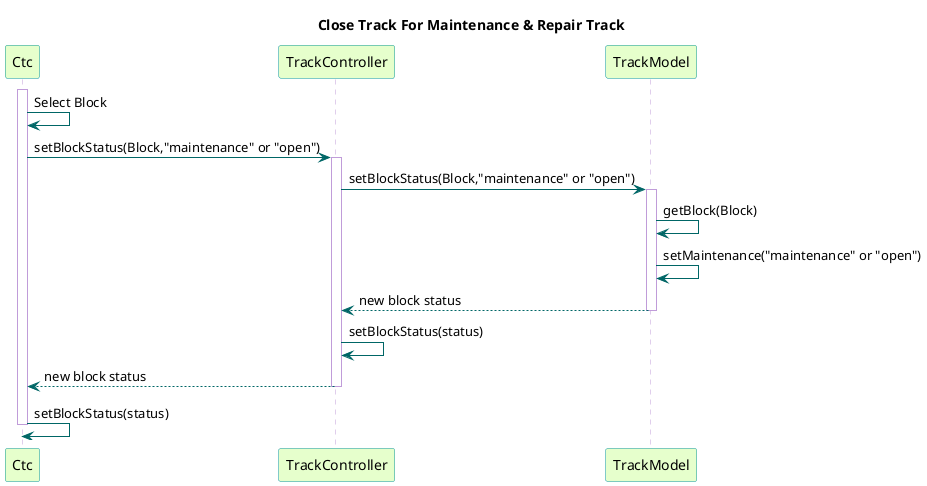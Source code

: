 @startuml

title Close Track For Maintenance & Repair Track

skinparam sequence {
  BackgroundColor transparent
  ParticipantBackgroundColor #e6ffcc
  ParticipantBorderColor 	#049595
  PackageBorderCOlor  #049595
  ArrowColor #006666
  LifeLineBorderColor #c09cd9
}

participant Ctc
participant TrackController
participant TrackModel

activate Ctc
Ctc -> Ctc : Select Block
Ctc -> TrackController : setBlockStatus(Block,"maintenance" or "open")

activate TrackController
TrackController -> TrackModel : setBlockStatus(Block,"maintenance" or "open")

activate TrackModel
TrackModel -> TrackModel : getBlock(Block)
TrackModel -> TrackModel : setMaintenance("maintenance" or "open")
TrackModel --> TrackController : new block status
deactivate TrackModel

TrackController -> TrackController : setBlockStatus(status)
TrackController --> Ctc : new block status
deactivate TrackController

Ctc -> Ctc : setBlockStatus(status)
deactivate Ctc
@enduml
